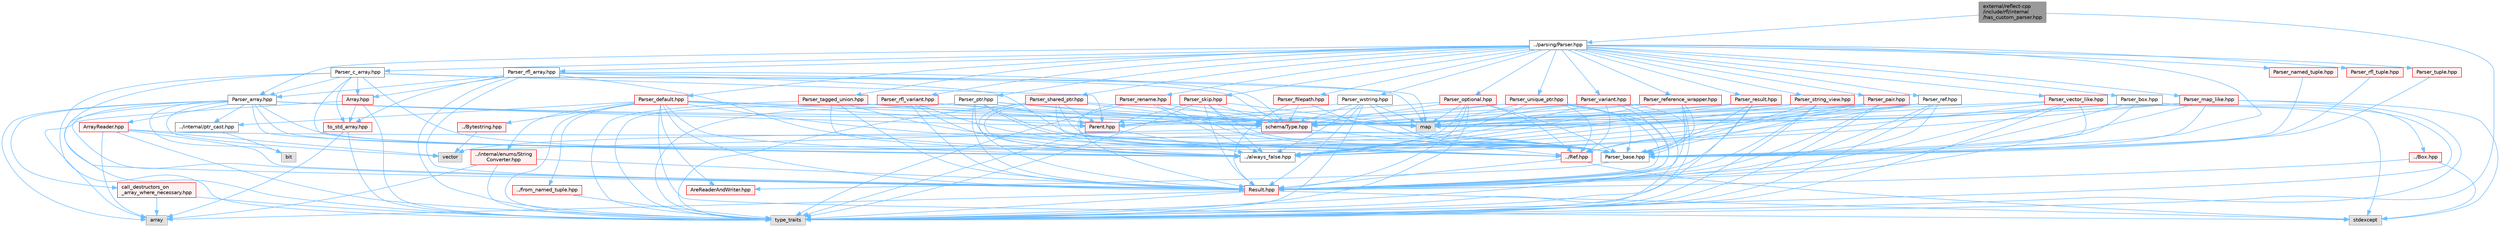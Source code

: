 digraph "external/reflect-cpp/include/rfl/internal/has_custom_parser.hpp"
{
 // LATEX_PDF_SIZE
  bgcolor="transparent";
  edge [fontname=Helvetica,fontsize=10,labelfontname=Helvetica,labelfontsize=10];
  node [fontname=Helvetica,fontsize=10,shape=box,height=0.2,width=0.4];
  Node1 [id="Node000001",label="external/reflect-cpp\l/include/rfl/internal\l/has_custom_parser.hpp",height=0.2,width=0.4,color="gray40", fillcolor="grey60", style="filled", fontcolor="black",tooltip=" "];
  Node1 -> Node2 [id="edge1_Node000001_Node000002",color="steelblue1",style="solid",tooltip=" "];
  Node2 [id="Node000002",label="type_traits",height=0.2,width=0.4,color="grey60", fillcolor="#E0E0E0", style="filled",tooltip=" "];
  Node1 -> Node3 [id="edge2_Node000001_Node000003",color="steelblue1",style="solid",tooltip=" "];
  Node3 [id="Node000003",label="../parsing/Parser.hpp",height=0.2,width=0.4,color="grey40", fillcolor="white", style="filled",URL="$parsing_2_parser_8hpp.html",tooltip=" "];
  Node3 -> Node4 [id="edge3_Node000003_Node000004",color="steelblue1",style="solid",tooltip=" "];
  Node4 [id="Node000004",label="Parser_array.hpp",height=0.2,width=0.4,color="grey40", fillcolor="white", style="filled",URL="$_parser__array_8hpp.html",tooltip=" "];
  Node4 -> Node5 [id="edge4_Node000004_Node000005",color="steelblue1",style="solid",tooltip=" "];
  Node5 [id="Node000005",label="array",height=0.2,width=0.4,color="grey60", fillcolor="#E0E0E0", style="filled",tooltip=" "];
  Node4 -> Node6 [id="edge5_Node000004_Node000006",color="steelblue1",style="solid",tooltip=" "];
  Node6 [id="Node000006",label="bit",height=0.2,width=0.4,color="grey60", fillcolor="#E0E0E0", style="filled",tooltip=" "];
  Node4 -> Node7 [id="edge6_Node000004_Node000007",color="steelblue1",style="solid",tooltip=" "];
  Node7 [id="Node000007",label="map",height=0.2,width=0.4,color="grey60", fillcolor="#E0E0E0", style="filled",tooltip=" "];
  Node4 -> Node2 [id="edge7_Node000004_Node000002",color="steelblue1",style="solid",tooltip=" "];
  Node4 -> Node8 [id="edge8_Node000004_Node000008",color="steelblue1",style="solid",tooltip=" "];
  Node8 [id="Node000008",label="vector",height=0.2,width=0.4,color="grey60", fillcolor="#E0E0E0", style="filled",tooltip=" "];
  Node4 -> Node9 [id="edge9_Node000004_Node000009",color="steelblue1",style="solid",tooltip=" "];
  Node9 [id="Node000009",label="../Ref.hpp",height=0.2,width=0.4,color="red", fillcolor="#FFF0F0", style="filled",URL="$_ref_8hpp.html",tooltip=" "];
  Node9 -> Node11 [id="edge10_Node000009_Node000011",color="steelblue1",style="solid",tooltip=" "];
  Node11 [id="Node000011",label="stdexcept",height=0.2,width=0.4,color="grey60", fillcolor="#E0E0E0", style="filled",tooltip=" "];
  Node9 -> Node12 [id="edge11_Node000009_Node000012",color="steelblue1",style="solid",tooltip=" "];
  Node12 [id="Node000012",label="Result.hpp",height=0.2,width=0.4,color="red", fillcolor="#FFF0F0", style="filled",URL="$_result_8hpp.html",tooltip=" "];
  Node12 -> Node5 [id="edge12_Node000012_Node000005",color="steelblue1",style="solid",tooltip=" "];
  Node12 -> Node11 [id="edge13_Node000012_Node000011",color="steelblue1",style="solid",tooltip=" "];
  Node12 -> Node2 [id="edge14_Node000012_Node000002",color="steelblue1",style="solid",tooltip=" "];
  Node4 -> Node12 [id="edge15_Node000004_Node000012",color="steelblue1",style="solid",tooltip=" "];
  Node4 -> Node19 [id="edge16_Node000004_Node000019",color="steelblue1",style="solid",tooltip=" "];
  Node19 [id="Node000019",label="../always_false.hpp",height=0.2,width=0.4,color="grey40", fillcolor="white", style="filled",URL="$always__false_8hpp.html",tooltip=" "];
  Node4 -> Node20 [id="edge17_Node000004_Node000020",color="steelblue1",style="solid",tooltip=" "];
  Node20 [id="Node000020",label="../internal/ptr_cast.hpp",height=0.2,width=0.4,color="grey40", fillcolor="white", style="filled",URL="$ptr__cast_8hpp.html",tooltip=" "];
  Node20 -> Node6 [id="edge18_Node000020_Node000006",color="steelblue1",style="solid",tooltip=" "];
  Node4 -> Node21 [id="edge19_Node000004_Node000021",color="steelblue1",style="solid",tooltip=" "];
  Node21 [id="Node000021",label="ArrayReader.hpp",height=0.2,width=0.4,color="red", fillcolor="#FFF0F0", style="filled",URL="$_array_reader_8hpp.html",tooltip=" "];
  Node21 -> Node5 [id="edge20_Node000021_Node000005",color="steelblue1",style="solid",tooltip=" "];
  Node21 -> Node2 [id="edge21_Node000021_Node000002",color="steelblue1",style="solid",tooltip=" "];
  Node21 -> Node8 [id="edge22_Node000021_Node000008",color="steelblue1",style="solid",tooltip=" "];
  Node21 -> Node12 [id="edge23_Node000021_Node000012",color="steelblue1",style="solid",tooltip=" "];
  Node21 -> Node30 [id="edge24_Node000021_Node000030",color="steelblue1",style="solid",tooltip=" "];
  Node30 [id="Node000030",label="Parser_base.hpp",height=0.2,width=0.4,color="grey40", fillcolor="white", style="filled",URL="$_parser__base_8hpp.html",tooltip=" "];
  Node30 -> Node31 [id="edge25_Node000030_Node000031",color="steelblue1",style="solid",tooltip=" "];
  Node31 [id="Node000031",label="AreReaderAndWriter.hpp",height=0.2,width=0.4,color="red", fillcolor="#FFF0F0", style="filled",URL="$_are_reader_and_writer_8hpp.html",tooltip=" "];
  Node4 -> Node40 [id="edge26_Node000004_Node000040",color="steelblue1",style="solid",tooltip=" "];
  Node40 [id="Node000040",label="Parent.hpp",height=0.2,width=0.4,color="red", fillcolor="#FFF0F0", style="filled",URL="$_parent_8hpp.html",tooltip=" "];
  Node40 -> Node2 [id="edge27_Node000040_Node000002",color="steelblue1",style="solid",tooltip=" "];
  Node40 -> Node19 [id="edge28_Node000040_Node000019",color="steelblue1",style="solid",tooltip=" "];
  Node4 -> Node30 [id="edge29_Node000004_Node000030",color="steelblue1",style="solid",tooltip=" "];
  Node4 -> Node43 [id="edge30_Node000004_Node000043",color="steelblue1",style="solid",tooltip=" "];
  Node43 [id="Node000043",label="call_destructors_on\l_array_where_necessary.hpp",height=0.2,width=0.4,color="red", fillcolor="#FFF0F0", style="filled",URL="$call__destructors__on__array__where__necessary_8hpp.html",tooltip=" "];
  Node43 -> Node5 [id="edge31_Node000043_Node000005",color="steelblue1",style="solid",tooltip=" "];
  Node43 -> Node2 [id="edge32_Node000043_Node000002",color="steelblue1",style="solid",tooltip=" "];
  Node4 -> Node54 [id="edge33_Node000004_Node000054",color="steelblue1",style="solid",tooltip=" "];
  Node54 [id="Node000054",label="schema/Type.hpp",height=0.2,width=0.4,color="red", fillcolor="#FFF0F0", style="filled",URL="$parsing_2schema_2_type_8hpp.html",tooltip=" "];
  Node54 -> Node8 [id="edge34_Node000054_Node000008",color="steelblue1",style="solid",tooltip=" "];
  Node54 -> Node9 [id="edge35_Node000054_Node000009",color="steelblue1",style="solid",tooltip=" "];
  Node3 -> Node30 [id="edge36_Node000003_Node000030",color="steelblue1",style="solid",tooltip=" "];
  Node3 -> Node62 [id="edge37_Node000003_Node000062",color="steelblue1",style="solid",tooltip=" "];
  Node62 [id="Node000062",label="Parser_box.hpp",height=0.2,width=0.4,color="grey40", fillcolor="white", style="filled",URL="$_parser__box_8hpp.html",tooltip=" "];
  Node62 -> Node7 [id="edge38_Node000062_Node000007",color="steelblue1",style="solid",tooltip=" "];
  Node62 -> Node2 [id="edge39_Node000062_Node000002",color="steelblue1",style="solid",tooltip=" "];
  Node62 -> Node63 [id="edge40_Node000062_Node000063",color="steelblue1",style="solid",tooltip=" "];
  Node63 [id="Node000063",label="../Box.hpp",height=0.2,width=0.4,color="red", fillcolor="#FFF0F0", style="filled",URL="$_box_8hpp.html",tooltip=" "];
  Node63 -> Node11 [id="edge41_Node000063_Node000011",color="steelblue1",style="solid",tooltip=" "];
  Node63 -> Node12 [id="edge42_Node000063_Node000012",color="steelblue1",style="solid",tooltip=" "];
  Node62 -> Node12 [id="edge43_Node000062_Node000012",color="steelblue1",style="solid",tooltip=" "];
  Node62 -> Node30 [id="edge44_Node000062_Node000030",color="steelblue1",style="solid",tooltip=" "];
  Node62 -> Node54 [id="edge45_Node000062_Node000054",color="steelblue1",style="solid",tooltip=" "];
  Node3 -> Node64 [id="edge46_Node000003_Node000064",color="steelblue1",style="solid",tooltip=" "];
  Node64 [id="Node000064",label="Parser_c_array.hpp",height=0.2,width=0.4,color="grey40", fillcolor="white", style="filled",URL="$_parser__c__array_8hpp.html",tooltip=" "];
  Node64 -> Node7 [id="edge47_Node000064_Node000007",color="steelblue1",style="solid",tooltip=" "];
  Node64 -> Node2 [id="edge48_Node000064_Node000002",color="steelblue1",style="solid",tooltip=" "];
  Node64 -> Node12 [id="edge49_Node000064_Node000012",color="steelblue1",style="solid",tooltip=" "];
  Node64 -> Node19 [id="edge50_Node000064_Node000019",color="steelblue1",style="solid",tooltip=" "];
  Node64 -> Node26 [id="edge51_Node000064_Node000026",color="steelblue1",style="solid",tooltip=" "];
  Node26 [id="Node000026",label="Array.hpp",height=0.2,width=0.4,color="red", fillcolor="#FFF0F0", style="filled",URL="$_array_8hpp.html",tooltip=" "];
  Node26 -> Node5 [id="edge52_Node000026_Node000005",color="steelblue1",style="solid",tooltip=" "];
  Node26 -> Node2 [id="edge53_Node000026_Node000002",color="steelblue1",style="solid",tooltip=" "];
  Node26 -> Node28 [id="edge54_Node000026_Node000028",color="steelblue1",style="solid",tooltip=" "];
  Node28 [id="Node000028",label="to_std_array.hpp",height=0.2,width=0.4,color="red", fillcolor="#FFF0F0", style="filled",URL="$to__std__array_8hpp.html",tooltip=" "];
  Node28 -> Node5 [id="edge55_Node000028_Node000005",color="steelblue1",style="solid",tooltip=" "];
  Node28 -> Node2 [id="edge56_Node000028_Node000002",color="steelblue1",style="solid",tooltip=" "];
  Node64 -> Node28 [id="edge57_Node000064_Node000028",color="steelblue1",style="solid",tooltip=" "];
  Node64 -> Node40 [id="edge58_Node000064_Node000040",color="steelblue1",style="solid",tooltip=" "];
  Node64 -> Node4 [id="edge59_Node000064_Node000004",color="steelblue1",style="solid",tooltip=" "];
  Node64 -> Node30 [id="edge60_Node000064_Node000030",color="steelblue1",style="solid",tooltip=" "];
  Node64 -> Node54 [id="edge61_Node000064_Node000054",color="steelblue1",style="solid",tooltip=" "];
  Node3 -> Node65 [id="edge62_Node000003_Node000065",color="steelblue1",style="solid",tooltip=" "];
  Node65 [id="Node000065",label="Parser_default.hpp",height=0.2,width=0.4,color="red", fillcolor="#FFF0F0", style="filled",URL="$_parser__default_8hpp.html",tooltip=" "];
  Node65 -> Node7 [id="edge63_Node000065_Node000007",color="steelblue1",style="solid",tooltip=" "];
  Node65 -> Node11 [id="edge64_Node000065_Node000011",color="steelblue1",style="solid",tooltip=" "];
  Node65 -> Node2 [id="edge65_Node000065_Node000002",color="steelblue1",style="solid",tooltip=" "];
  Node65 -> Node66 [id="edge66_Node000065_Node000066",color="steelblue1",style="solid",tooltip=" "];
  Node66 [id="Node000066",label="../Bytestring.hpp",height=0.2,width=0.4,color="red", fillcolor="#FFF0F0", style="filled",URL="$_bytestring_8hpp.html",tooltip=" "];
  Node66 -> Node8 [id="edge67_Node000066_Node000008",color="steelblue1",style="solid",tooltip=" "];
  Node65 -> Node12 [id="edge68_Node000065_Node000012",color="steelblue1",style="solid",tooltip=" "];
  Node65 -> Node19 [id="edge69_Node000065_Node000019",color="steelblue1",style="solid",tooltip=" "];
  Node65 -> Node67 [id="edge70_Node000065_Node000067",color="steelblue1",style="solid",tooltip=" "];
  Node67 [id="Node000067",label="../from_named_tuple.hpp",height=0.2,width=0.4,color="red", fillcolor="#FFF0F0", style="filled",URL="$from__named__tuple_8hpp.html",tooltip=" "];
  Node67 -> Node2 [id="edge71_Node000067_Node000002",color="steelblue1",style="solid",tooltip=" "];
  Node65 -> Node127 [id="edge72_Node000065_Node000127",color="steelblue1",style="solid",tooltip=" "];
  Node127 [id="Node000127",label="../internal/enums/String\lConverter.hpp",height=0.2,width=0.4,color="red", fillcolor="#FFF0F0", style="filled",URL="$_string_converter_8hpp.html",tooltip=" "];
  Node127 -> Node5 [id="edge73_Node000127_Node000005",color="steelblue1",style="solid",tooltip=" "];
  Node127 -> Node2 [id="edge74_Node000127_Node000002",color="steelblue1",style="solid",tooltip=" "];
  Node127 -> Node12 [id="edge75_Node000127_Node000012",color="steelblue1",style="solid",tooltip=" "];
  Node65 -> Node20 [id="edge76_Node000065_Node000020",color="steelblue1",style="solid",tooltip=" "];
  Node65 -> Node31 [id="edge77_Node000065_Node000031",color="steelblue1",style="solid",tooltip=" "];
  Node65 -> Node40 [id="edge78_Node000065_Node000040",color="steelblue1",style="solid",tooltip=" "];
  Node65 -> Node30 [id="edge79_Node000065_Node000030",color="steelblue1",style="solid",tooltip=" "];
  Node65 -> Node54 [id="edge80_Node000065_Node000054",color="steelblue1",style="solid",tooltip=" "];
  Node3 -> Node168 [id="edge81_Node000003_Node000168",color="steelblue1",style="solid",tooltip=" "];
  Node168 [id="Node000168",label="Parser_filepath.hpp",height=0.2,width=0.4,color="red", fillcolor="#FFF0F0", style="filled",URL="$_parser__filepath_8hpp.html",tooltip=" "];
  Node168 -> Node12 [id="edge82_Node000168_Node000012",color="steelblue1",style="solid",tooltip=" "];
  Node168 -> Node30 [id="edge83_Node000168_Node000030",color="steelblue1",style="solid",tooltip=" "];
  Node168 -> Node54 [id="edge84_Node000168_Node000054",color="steelblue1",style="solid",tooltip=" "];
  Node3 -> Node170 [id="edge85_Node000003_Node000170",color="steelblue1",style="solid",tooltip=" "];
  Node170 [id="Node000170",label="Parser_map_like.hpp",height=0.2,width=0.4,color="red", fillcolor="#FFF0F0", style="filled",URL="$_parser__map__like_8hpp.html",tooltip=" "];
  Node170 -> Node7 [id="edge86_Node000170_Node000007",color="steelblue1",style="solid",tooltip=" "];
  Node170 -> Node11 [id="edge87_Node000170_Node000011",color="steelblue1",style="solid",tooltip=" "];
  Node170 -> Node2 [id="edge88_Node000170_Node000002",color="steelblue1",style="solid",tooltip=" "];
  Node170 -> Node12 [id="edge89_Node000170_Node000012",color="steelblue1",style="solid",tooltip=" "];
  Node170 -> Node19 [id="edge90_Node000170_Node000019",color="steelblue1",style="solid",tooltip=" "];
  Node170 -> Node30 [id="edge91_Node000170_Node000030",color="steelblue1",style="solid",tooltip=" "];
  Node3 -> Node176 [id="edge92_Node000003_Node000176",color="steelblue1",style="solid",tooltip=" "];
  Node176 [id="Node000176",label="Parser_named_tuple.hpp",height=0.2,width=0.4,color="red", fillcolor="#FFF0F0", style="filled",URL="$_parser__named__tuple_8hpp.html",tooltip=" "];
  Node176 -> Node30 [id="edge93_Node000176_Node000030",color="steelblue1",style="solid",tooltip=" "];
  Node3 -> Node198 [id="edge94_Node000003_Node000198",color="steelblue1",style="solid",tooltip=" "];
  Node198 [id="Node000198",label="Parser_optional.hpp",height=0.2,width=0.4,color="red", fillcolor="#FFF0F0", style="filled",URL="$_parser__optional_8hpp.html",tooltip=" "];
  Node198 -> Node7 [id="edge95_Node000198_Node000007",color="steelblue1",style="solid",tooltip=" "];
  Node198 -> Node2 [id="edge96_Node000198_Node000002",color="steelblue1",style="solid",tooltip=" "];
  Node198 -> Node9 [id="edge97_Node000198_Node000009",color="steelblue1",style="solid",tooltip=" "];
  Node198 -> Node12 [id="edge98_Node000198_Node000012",color="steelblue1",style="solid",tooltip=" "];
  Node198 -> Node19 [id="edge99_Node000198_Node000019",color="steelblue1",style="solid",tooltip=" "];
  Node198 -> Node40 [id="edge100_Node000198_Node000040",color="steelblue1",style="solid",tooltip=" "];
  Node198 -> Node30 [id="edge101_Node000198_Node000030",color="steelblue1",style="solid",tooltip=" "];
  Node198 -> Node54 [id="edge102_Node000198_Node000054",color="steelblue1",style="solid",tooltip=" "];
  Node3 -> Node200 [id="edge103_Node000003_Node000200",color="steelblue1",style="solid",tooltip=" "];
  Node200 [id="Node000200",label="Parser_pair.hpp",height=0.2,width=0.4,color="red", fillcolor="#FFF0F0", style="filled",URL="$_parser__pair_8hpp.html",tooltip=" "];
  Node200 -> Node7 [id="edge104_Node000200_Node000007",color="steelblue1",style="solid",tooltip=" "];
  Node200 -> Node2 [id="edge105_Node000200_Node000002",color="steelblue1",style="solid",tooltip=" "];
  Node200 -> Node9 [id="edge106_Node000200_Node000009",color="steelblue1",style="solid",tooltip=" "];
  Node200 -> Node12 [id="edge107_Node000200_Node000012",color="steelblue1",style="solid",tooltip=" "];
  Node200 -> Node19 [id="edge108_Node000200_Node000019",color="steelblue1",style="solid",tooltip=" "];
  Node200 -> Node30 [id="edge109_Node000200_Node000030",color="steelblue1",style="solid",tooltip=" "];
  Node200 -> Node54 [id="edge110_Node000200_Node000054",color="steelblue1",style="solid",tooltip=" "];
  Node3 -> Node201 [id="edge111_Node000003_Node000201",color="steelblue1",style="solid",tooltip=" "];
  Node201 [id="Node000201",label="Parser_ptr.hpp",height=0.2,width=0.4,color="grey40", fillcolor="white", style="filled",URL="$_parser__ptr_8hpp.html",tooltip=" "];
  Node201 -> Node7 [id="edge112_Node000201_Node000007",color="steelblue1",style="solid",tooltip=" "];
  Node201 -> Node2 [id="edge113_Node000201_Node000002",color="steelblue1",style="solid",tooltip=" "];
  Node201 -> Node9 [id="edge114_Node000201_Node000009",color="steelblue1",style="solid",tooltip=" "];
  Node201 -> Node12 [id="edge115_Node000201_Node000012",color="steelblue1",style="solid",tooltip=" "];
  Node201 -> Node19 [id="edge116_Node000201_Node000019",color="steelblue1",style="solid",tooltip=" "];
  Node201 -> Node40 [id="edge117_Node000201_Node000040",color="steelblue1",style="solid",tooltip=" "];
  Node201 -> Node30 [id="edge118_Node000201_Node000030",color="steelblue1",style="solid",tooltip=" "];
  Node201 -> Node54 [id="edge119_Node000201_Node000054",color="steelblue1",style="solid",tooltip=" "];
  Node3 -> Node202 [id="edge120_Node000003_Node000202",color="steelblue1",style="solid",tooltip=" "];
  Node202 [id="Node000202",label="Parser_ref.hpp",height=0.2,width=0.4,color="grey40", fillcolor="white", style="filled",URL="$_parser__ref_8hpp.html",tooltip=" "];
  Node202 -> Node7 [id="edge121_Node000202_Node000007",color="steelblue1",style="solid",tooltip=" "];
  Node202 -> Node2 [id="edge122_Node000202_Node000002",color="steelblue1",style="solid",tooltip=" "];
  Node202 -> Node9 [id="edge123_Node000202_Node000009",color="steelblue1",style="solid",tooltip=" "];
  Node202 -> Node12 [id="edge124_Node000202_Node000012",color="steelblue1",style="solid",tooltip=" "];
  Node202 -> Node19 [id="edge125_Node000202_Node000019",color="steelblue1",style="solid",tooltip=" "];
  Node202 -> Node30 [id="edge126_Node000202_Node000030",color="steelblue1",style="solid",tooltip=" "];
  Node202 -> Node54 [id="edge127_Node000202_Node000054",color="steelblue1",style="solid",tooltip=" "];
  Node3 -> Node203 [id="edge128_Node000003_Node000203",color="steelblue1",style="solid",tooltip=" "];
  Node203 [id="Node000203",label="Parser_reference_wrapper.hpp",height=0.2,width=0.4,color="red", fillcolor="#FFF0F0", style="filled",URL="$_parser__reference__wrapper_8hpp.html",tooltip=" "];
  Node203 -> Node7 [id="edge129_Node000203_Node000007",color="steelblue1",style="solid",tooltip=" "];
  Node203 -> Node2 [id="edge130_Node000203_Node000002",color="steelblue1",style="solid",tooltip=" "];
  Node203 -> Node12 [id="edge131_Node000203_Node000012",color="steelblue1",style="solid",tooltip=" "];
  Node203 -> Node19 [id="edge132_Node000203_Node000019",color="steelblue1",style="solid",tooltip=" "];
  Node203 -> Node30 [id="edge133_Node000203_Node000030",color="steelblue1",style="solid",tooltip=" "];
  Node203 -> Node54 [id="edge134_Node000203_Node000054",color="steelblue1",style="solid",tooltip=" "];
  Node3 -> Node204 [id="edge135_Node000003_Node000204",color="steelblue1",style="solid",tooltip=" "];
  Node204 [id="Node000204",label="Parser_rename.hpp",height=0.2,width=0.4,color="red", fillcolor="#FFF0F0", style="filled",URL="$_parser__rename_8hpp.html",tooltip=" "];
  Node204 -> Node7 [id="edge136_Node000204_Node000007",color="steelblue1",style="solid",tooltip=" "];
  Node204 -> Node2 [id="edge137_Node000204_Node000002",color="steelblue1",style="solid",tooltip=" "];
  Node204 -> Node12 [id="edge138_Node000204_Node000012",color="steelblue1",style="solid",tooltip=" "];
  Node204 -> Node19 [id="edge139_Node000204_Node000019",color="steelblue1",style="solid",tooltip=" "];
  Node204 -> Node30 [id="edge140_Node000204_Node000030",color="steelblue1",style="solid",tooltip=" "];
  Node204 -> Node54 [id="edge141_Node000204_Node000054",color="steelblue1",style="solid",tooltip=" "];
  Node3 -> Node205 [id="edge142_Node000003_Node000205",color="steelblue1",style="solid",tooltip=" "];
  Node205 [id="Node000205",label="Parser_result.hpp",height=0.2,width=0.4,color="red", fillcolor="#FFF0F0", style="filled",URL="$_parser__result_8hpp.html",tooltip=" "];
  Node205 -> Node7 [id="edge143_Node000205_Node000007",color="steelblue1",style="solid",tooltip=" "];
  Node205 -> Node2 [id="edge144_Node000205_Node000002",color="steelblue1",style="solid",tooltip=" "];
  Node205 -> Node12 [id="edge145_Node000205_Node000012",color="steelblue1",style="solid",tooltip=" "];
  Node205 -> Node19 [id="edge146_Node000205_Node000019",color="steelblue1",style="solid",tooltip=" "];
  Node205 -> Node30 [id="edge147_Node000205_Node000030",color="steelblue1",style="solid",tooltip=" "];
  Node205 -> Node54 [id="edge148_Node000205_Node000054",color="steelblue1",style="solid",tooltip=" "];
  Node3 -> Node206 [id="edge149_Node000003_Node000206",color="steelblue1",style="solid",tooltip=" "];
  Node206 [id="Node000206",label="Parser_rfl_array.hpp",height=0.2,width=0.4,color="grey40", fillcolor="white", style="filled",URL="$_parser__rfl__array_8hpp.html",tooltip=" "];
  Node206 -> Node7 [id="edge150_Node000206_Node000007",color="steelblue1",style="solid",tooltip=" "];
  Node206 -> Node2 [id="edge151_Node000206_Node000002",color="steelblue1",style="solid",tooltip=" "];
  Node206 -> Node12 [id="edge152_Node000206_Node000012",color="steelblue1",style="solid",tooltip=" "];
  Node206 -> Node19 [id="edge153_Node000206_Node000019",color="steelblue1",style="solid",tooltip=" "];
  Node206 -> Node26 [id="edge154_Node000206_Node000026",color="steelblue1",style="solid",tooltip=" "];
  Node206 -> Node28 [id="edge155_Node000206_Node000028",color="steelblue1",style="solid",tooltip=" "];
  Node206 -> Node4 [id="edge156_Node000206_Node000004",color="steelblue1",style="solid",tooltip=" "];
  Node206 -> Node30 [id="edge157_Node000206_Node000030",color="steelblue1",style="solid",tooltip=" "];
  Node206 -> Node54 [id="edge158_Node000206_Node000054",color="steelblue1",style="solid",tooltip=" "];
  Node3 -> Node207 [id="edge159_Node000003_Node000207",color="steelblue1",style="solid",tooltip=" "];
  Node207 [id="Node000207",label="Parser_rfl_tuple.hpp",height=0.2,width=0.4,color="red", fillcolor="#FFF0F0", style="filled",URL="$_parser__rfl__tuple_8hpp.html",tooltip=" "];
  Node207 -> Node30 [id="edge160_Node000207_Node000030",color="steelblue1",style="solid",tooltip=" "];
  Node3 -> Node213 [id="edge161_Node000003_Node000213",color="steelblue1",style="solid",tooltip=" "];
  Node213 [id="Node000213",label="Parser_rfl_variant.hpp",height=0.2,width=0.4,color="red", fillcolor="#FFF0F0", style="filled",URL="$_parser__rfl__variant_8hpp.html",tooltip=" "];
  Node213 -> Node7 [id="edge162_Node000213_Node000007",color="steelblue1",style="solid",tooltip=" "];
  Node213 -> Node2 [id="edge163_Node000213_Node000002",color="steelblue1",style="solid",tooltip=" "];
  Node213 -> Node12 [id="edge164_Node000213_Node000012",color="steelblue1",style="solid",tooltip=" "];
  Node213 -> Node19 [id="edge165_Node000213_Node000019",color="steelblue1",style="solid",tooltip=" "];
  Node213 -> Node30 [id="edge166_Node000213_Node000030",color="steelblue1",style="solid",tooltip=" "];
  Node213 -> Node54 [id="edge167_Node000213_Node000054",color="steelblue1",style="solid",tooltip=" "];
  Node3 -> Node225 [id="edge168_Node000003_Node000225",color="steelblue1",style="solid",tooltip=" "];
  Node225 [id="Node000225",label="Parser_shared_ptr.hpp",height=0.2,width=0.4,color="red", fillcolor="#FFF0F0", style="filled",URL="$_parser__shared__ptr_8hpp.html",tooltip=" "];
  Node225 -> Node7 [id="edge169_Node000225_Node000007",color="steelblue1",style="solid",tooltip=" "];
  Node225 -> Node2 [id="edge170_Node000225_Node000002",color="steelblue1",style="solid",tooltip=" "];
  Node225 -> Node9 [id="edge171_Node000225_Node000009",color="steelblue1",style="solid",tooltip=" "];
  Node225 -> Node12 [id="edge172_Node000225_Node000012",color="steelblue1",style="solid",tooltip=" "];
  Node225 -> Node19 [id="edge173_Node000225_Node000019",color="steelblue1",style="solid",tooltip=" "];
  Node225 -> Node40 [id="edge174_Node000225_Node000040",color="steelblue1",style="solid",tooltip=" "];
  Node225 -> Node30 [id="edge175_Node000225_Node000030",color="steelblue1",style="solid",tooltip=" "];
  Node225 -> Node54 [id="edge176_Node000225_Node000054",color="steelblue1",style="solid",tooltip=" "];
  Node3 -> Node227 [id="edge177_Node000003_Node000227",color="steelblue1",style="solid",tooltip=" "];
  Node227 [id="Node000227",label="Parser_skip.hpp",height=0.2,width=0.4,color="red", fillcolor="#FFF0F0", style="filled",URL="$_parser__skip_8hpp.html",tooltip=" "];
  Node227 -> Node7 [id="edge178_Node000227_Node000007",color="steelblue1",style="solid",tooltip=" "];
  Node227 -> Node2 [id="edge179_Node000227_Node000002",color="steelblue1",style="solid",tooltip=" "];
  Node227 -> Node12 [id="edge180_Node000227_Node000012",color="steelblue1",style="solid",tooltip=" "];
  Node227 -> Node19 [id="edge181_Node000227_Node000019",color="steelblue1",style="solid",tooltip=" "];
  Node227 -> Node40 [id="edge182_Node000227_Node000040",color="steelblue1",style="solid",tooltip=" "];
  Node227 -> Node30 [id="edge183_Node000227_Node000030",color="steelblue1",style="solid",tooltip=" "];
  Node227 -> Node54 [id="edge184_Node000227_Node000054",color="steelblue1",style="solid",tooltip=" "];
  Node3 -> Node228 [id="edge185_Node000003_Node000228",color="steelblue1",style="solid",tooltip=" "];
  Node228 [id="Node000228",label="Parser_string_view.hpp",height=0.2,width=0.4,color="red", fillcolor="#FFF0F0", style="filled",URL="$_parser__string__view_8hpp.html",tooltip=" "];
  Node228 -> Node7 [id="edge186_Node000228_Node000007",color="steelblue1",style="solid",tooltip=" "];
  Node228 -> Node2 [id="edge187_Node000228_Node000002",color="steelblue1",style="solid",tooltip=" "];
  Node228 -> Node12 [id="edge188_Node000228_Node000012",color="steelblue1",style="solid",tooltip=" "];
  Node228 -> Node19 [id="edge189_Node000228_Node000019",color="steelblue1",style="solid",tooltip=" "];
  Node228 -> Node30 [id="edge190_Node000228_Node000030",color="steelblue1",style="solid",tooltip=" "];
  Node228 -> Node54 [id="edge191_Node000228_Node000054",color="steelblue1",style="solid",tooltip=" "];
  Node3 -> Node229 [id="edge192_Node000003_Node000229",color="steelblue1",style="solid",tooltip=" "];
  Node229 [id="Node000229",label="Parser_tagged_union.hpp",height=0.2,width=0.4,color="red", fillcolor="#FFF0F0", style="filled",URL="$_parser__tagged__union_8hpp.html",tooltip=" "];
  Node229 -> Node7 [id="edge193_Node000229_Node000007",color="steelblue1",style="solid",tooltip=" "];
  Node229 -> Node2 [id="edge194_Node000229_Node000002",color="steelblue1",style="solid",tooltip=" "];
  Node229 -> Node12 [id="edge195_Node000229_Node000012",color="steelblue1",style="solid",tooltip=" "];
  Node229 -> Node19 [id="edge196_Node000229_Node000019",color="steelblue1",style="solid",tooltip=" "];
  Node229 -> Node30 [id="edge197_Node000229_Node000030",color="steelblue1",style="solid",tooltip=" "];
  Node229 -> Node54 [id="edge198_Node000229_Node000054",color="steelblue1",style="solid",tooltip=" "];
  Node3 -> Node231 [id="edge199_Node000003_Node000231",color="steelblue1",style="solid",tooltip=" "];
  Node231 [id="Node000231",label="Parser_tuple.hpp",height=0.2,width=0.4,color="red", fillcolor="#FFF0F0", style="filled",URL="$_parser__tuple_8hpp.html",tooltip=" "];
  Node231 -> Node30 [id="edge200_Node000231_Node000030",color="steelblue1",style="solid",tooltip=" "];
  Node3 -> Node232 [id="edge201_Node000003_Node000232",color="steelblue1",style="solid",tooltip=" "];
  Node232 [id="Node000232",label="Parser_unique_ptr.hpp",height=0.2,width=0.4,color="red", fillcolor="#FFF0F0", style="filled",URL="$_parser__unique__ptr_8hpp.html",tooltip=" "];
  Node232 -> Node7 [id="edge202_Node000232_Node000007",color="steelblue1",style="solid",tooltip=" "];
  Node232 -> Node2 [id="edge203_Node000232_Node000002",color="steelblue1",style="solid",tooltip=" "];
  Node232 -> Node9 [id="edge204_Node000232_Node000009",color="steelblue1",style="solid",tooltip=" "];
  Node232 -> Node12 [id="edge205_Node000232_Node000012",color="steelblue1",style="solid",tooltip=" "];
  Node232 -> Node19 [id="edge206_Node000232_Node000019",color="steelblue1",style="solid",tooltip=" "];
  Node232 -> Node40 [id="edge207_Node000232_Node000040",color="steelblue1",style="solid",tooltip=" "];
  Node232 -> Node30 [id="edge208_Node000232_Node000030",color="steelblue1",style="solid",tooltip=" "];
  Node232 -> Node54 [id="edge209_Node000232_Node000054",color="steelblue1",style="solid",tooltip=" "];
  Node3 -> Node234 [id="edge210_Node000003_Node000234",color="steelblue1",style="solid",tooltip=" "];
  Node234 [id="Node000234",label="Parser_variant.hpp",height=0.2,width=0.4,color="red", fillcolor="#FFF0F0", style="filled",URL="$_parser__variant_8hpp.html",tooltip=" "];
  Node234 -> Node7 [id="edge211_Node000234_Node000007",color="steelblue1",style="solid",tooltip=" "];
  Node234 -> Node2 [id="edge212_Node000234_Node000002",color="steelblue1",style="solid",tooltip=" "];
  Node234 -> Node9 [id="edge213_Node000234_Node000009",color="steelblue1",style="solid",tooltip=" "];
  Node234 -> Node12 [id="edge214_Node000234_Node000012",color="steelblue1",style="solid",tooltip=" "];
  Node234 -> Node19 [id="edge215_Node000234_Node000019",color="steelblue1",style="solid",tooltip=" "];
  Node234 -> Node40 [id="edge216_Node000234_Node000040",color="steelblue1",style="solid",tooltip=" "];
  Node234 -> Node30 [id="edge217_Node000234_Node000030",color="steelblue1",style="solid",tooltip=" "];
  Node234 -> Node54 [id="edge218_Node000234_Node000054",color="steelblue1",style="solid",tooltip=" "];
  Node3 -> Node235 [id="edge219_Node000003_Node000235",color="steelblue1",style="solid",tooltip=" "];
  Node235 [id="Node000235",label="Parser_vector_like.hpp",height=0.2,width=0.4,color="red", fillcolor="#FFF0F0", style="filled",URL="$_parser__vector__like_8hpp.html",tooltip=" "];
  Node235 -> Node7 [id="edge220_Node000235_Node000007",color="steelblue1",style="solid",tooltip=" "];
  Node235 -> Node11 [id="edge221_Node000235_Node000011",color="steelblue1",style="solid",tooltip=" "];
  Node235 -> Node2 [id="edge222_Node000235_Node000002",color="steelblue1",style="solid",tooltip=" "];
  Node235 -> Node8 [id="edge223_Node000235_Node000008",color="steelblue1",style="solid",tooltip=" "];
  Node235 -> Node12 [id="edge224_Node000235_Node000012",color="steelblue1",style="solid",tooltip=" "];
  Node235 -> Node19 [id="edge225_Node000235_Node000019",color="steelblue1",style="solid",tooltip=" "];
  Node235 -> Node30 [id="edge226_Node000235_Node000030",color="steelblue1",style="solid",tooltip=" "];
  Node3 -> Node242 [id="edge227_Node000003_Node000242",color="steelblue1",style="solid",tooltip=" "];
  Node242 [id="Node000242",label="Parser_wstring.hpp",height=0.2,width=0.4,color="grey40", fillcolor="white", style="filled",URL="$_parser__wstring_8hpp.html",tooltip=" "];
  Node242 -> Node7 [id="edge228_Node000242_Node000007",color="steelblue1",style="solid",tooltip=" "];
  Node242 -> Node2 [id="edge229_Node000242_Node000002",color="steelblue1",style="solid",tooltip=" "];
  Node242 -> Node12 [id="edge230_Node000242_Node000012",color="steelblue1",style="solid",tooltip=" "];
  Node242 -> Node19 [id="edge231_Node000242_Node000019",color="steelblue1",style="solid",tooltip=" "];
  Node242 -> Node40 [id="edge232_Node000242_Node000040",color="steelblue1",style="solid",tooltip=" "];
  Node242 -> Node30 [id="edge233_Node000242_Node000030",color="steelblue1",style="solid",tooltip=" "];
  Node242 -> Node54 [id="edge234_Node000242_Node000054",color="steelblue1",style="solid",tooltip=" "];
}
